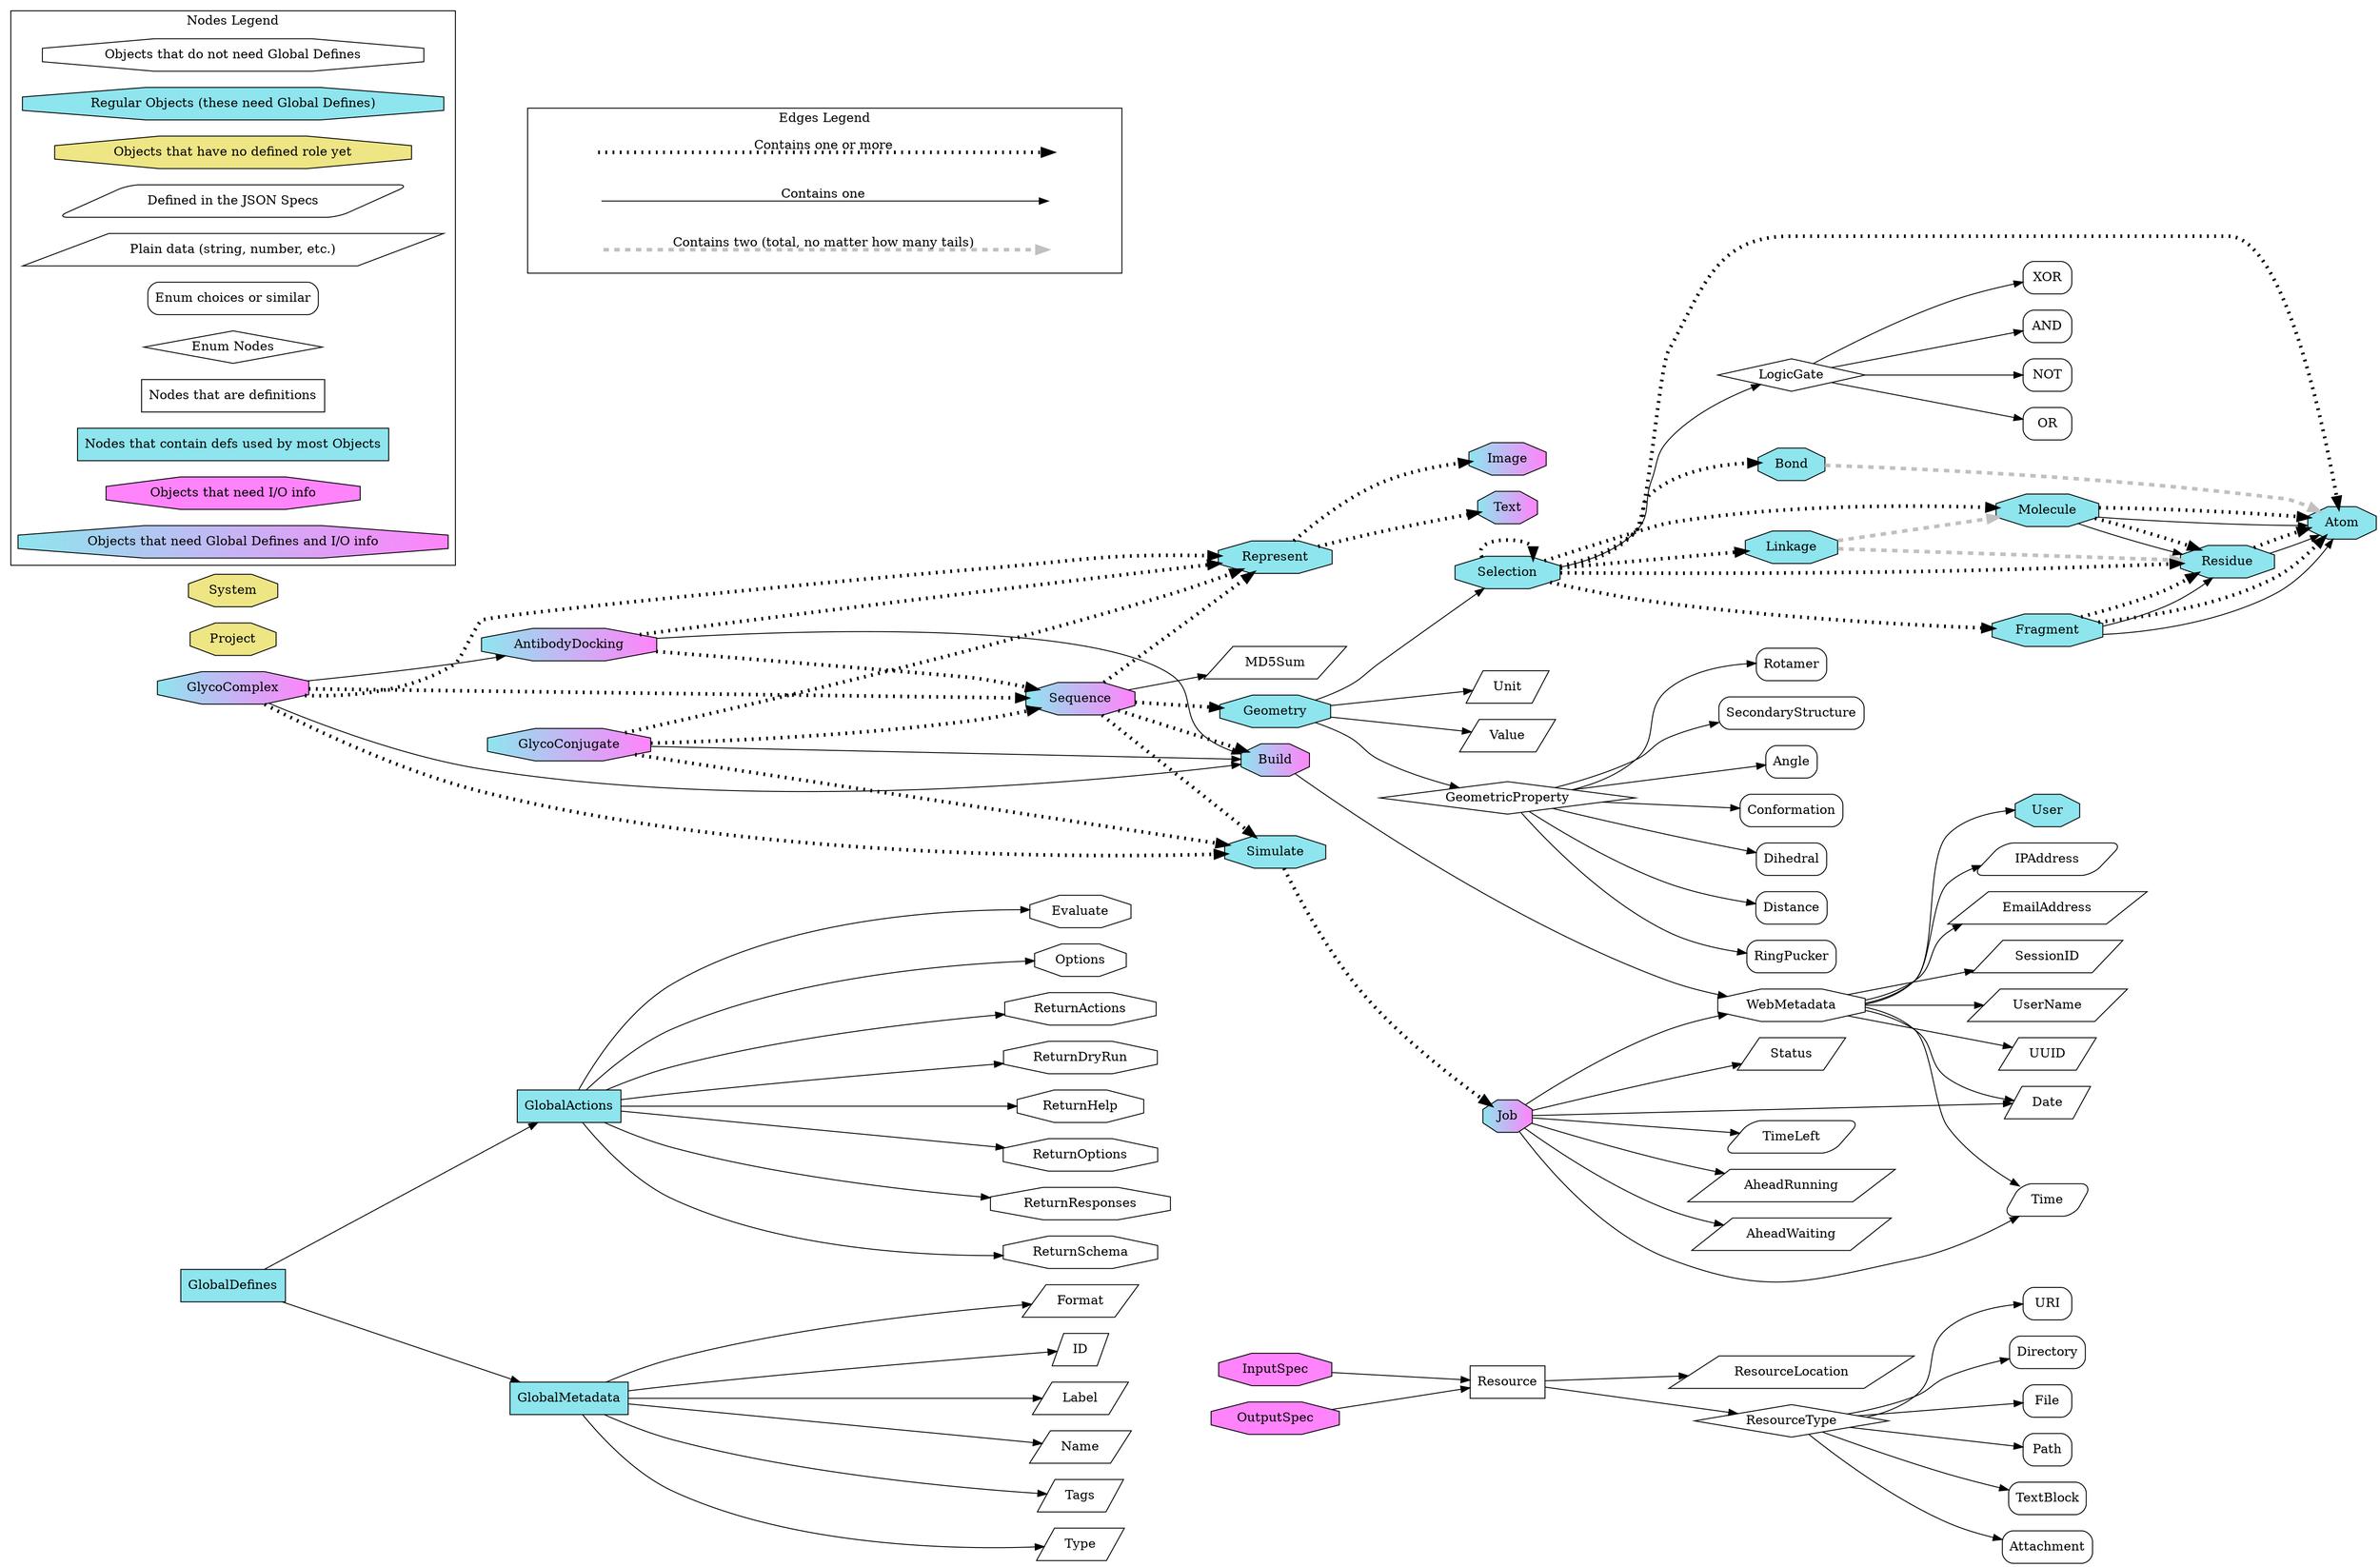 digraph bigpicture {
  compound=true;
  rankdir=LR;

  node [ shape=star ]; // To make unspecified nodes obvious in the graph 

  // Objects that do not need Global Defines 
  Evaluate [ shape=octagon ];
  Options [ shape=octagon ];
  ReturnActions [ shape=octagon ];
  ReturnDryRun [ shape=octagon ];
  ReturnHelp [ shape=octagon ];
  ReturnOptions [ shape=octagon ];
  ReturnResponses [ shape=octagon ];
  ReturnSchema [ shape=octagon ];
  WebMetadata [ shape=octagon ];
  // Regular Objects (these need Global Defines) 
  Atom [ shape=octagon style=filled fillcolor="cadetblue2" ];
  Bond [ shape=octagon style=filled fillcolor="cadetblue2" ];
  Fragment [ shape=octagon style=filled fillcolor="cadetblue2" ];
  Geometry [ shape=octagon style=filled fillcolor="cadetblue2" ];
  Linkage [ shape=octagon style=filled fillcolor="cadetblue2" ];
  Molecule [ shape=octagon style=filled fillcolor="cadetblue2" ];
  Represent [ shape=octagon style=filled fillcolor="cadetblue2" ];
  Residue [ shape=octagon style=filled fillcolor="cadetblue2" ];
  Selection [ shape=octagon style=filled fillcolor="cadetblue2" ];
  Simulate [ shape=octagon style=filled fillcolor="cadetblue2" ];
  User [ shape=octagon style=filled fillcolor="cadetblue2" ];
  // Objects that have no defined role yet 
  Project [ shape=octagon style=filled fillcolor="khaki2" ];
  System [ shape=octagon style=filled fillcolor="khaki2" ];
  // Defined in the JSON Specs 
  IPAddress [ shape=parallelogram style="rounded" ];
  Time [ shape=parallelogram style="rounded" ];
  TimeLeft [ shape=parallelogram style="rounded" ];
  URI [ shape=parallelogram style="rounded" ];
  // Plain data (string, number, etc.) 
  AheadRunning [ shape=parallelogram ];
  AheadWaiting [ shape=parallelogram ];
  Date [ shape=parallelogram ];
  Directory [ shape=parallelogram ];
  EmailAddress [ shape=parallelogram ];
  File [ shape=parallelogram ];
  Format [ shape=parallelogram ];
  ID [ shape=parallelogram ];
  Label [ shape=parallelogram ];
  MD5Sum [ shape=parallelogram ];
  Name [ shape=parallelogram ];
  Path [ shape=parallelogram ];
  ResourceLocation [ shape=parallelogram ];
  SessionID [ shape=parallelogram ];
  Status [ shape=parallelogram ];
  Tags [ shape=parallelogram ];
  TextBlock [ shape=parallelogram ];
  Type [ shape=parallelogram ];
  Unit [ shape=parallelogram ];
  UserName [ shape=parallelogram ];
  UUID [ shape=parallelogram ];
  Value [ shape=parallelogram ];
  // Enum choices or similar 
  AND [ shape=rect style="rounded" ];
  Angle [ shape=rect style="rounded" ];
  Attachment [ shape=rect style="rounded" ];
  Conformation [ shape=rect style="rounded" ];
  Dihedral [ shape=rect style="rounded" ];
  Directory [ shape=rect style="rounded" ];
  Distance [ shape=rect style="rounded" ];
  File [ shape=rect style="rounded" ];
  NOT [ shape=rect style="rounded" ];
  OR [ shape=rect style="rounded" ];
  Path [ shape=rect style="rounded" ];
  RingPucker [ shape=rect style="rounded" ];
  Rotamer [ shape=rect style="rounded" ];
  SecondaryStructure [ shape=rect style="rounded" ];
  TextBlock [ shape=rect style="rounded" ];
  URI [ shape=rect style="rounded" ];
  XOR [ shape=rect style="rounded" ];
  // Enum Nodes 
  LogicGate [ shape=diamond ];
  GeometricProperty [ shape=diamond ];
  ResourceType [ shape=diamond ];
  // Nodes that are definitions 
  Resource [ shape=rect ];
  // Nodes that contain defs used by most Objects 
  GlobalDefines [ shape=rect style=filled fillcolor="cadetblue2" ];
  GlobalActions [ shape=rect style=filled fillcolor="cadetblue2" ];
  GlobalMetadata [ shape=rect style=filled fillcolor="cadetblue2" ];
  // Objects that need I/O info 
  InputSpec [ shape=octagon style=filled fillcolor="orchid1" ];
  OutputSpec [ shape=octagon style=filled fillcolor="orchid1" ];
  // Objects that need Global Defines and I/O info 
  AntibodyDocking [ shape=octagon style=filled fillcolor="cadetblue2:orchid1" ];
  Build [ shape=octagon style=filled fillcolor="cadetblue2:orchid1" ];
  GlycoComplex [ shape=octagon style=filled fillcolor="cadetblue2:orchid1" ];
  GlycoConjugate [ shape=octagon style=filled fillcolor="cadetblue2:orchid1" ];
  Image [ shape=octagon style=filled fillcolor="cadetblue2:orchid1" ];
  Job [ shape=octagon style=filled fillcolor="cadetblue2:orchid1" ];
  Sequence [ shape=octagon style=filled fillcolor="cadetblue2:orchid1" ];
  Text [ shape=octagon style=filled fillcolor="cadetblue2:orchid1" ];
  Fragment->Atom [ penwidth=1 ];
  Fragment->Residue [ penwidth=1 ];
  Molecule->Atom [ penwidth=1 ];
  Molecule->Residue [ penwidth=1 ];
  ResourceType->Attachment [ penwidth=1 ];
  ResourceType->Directory [ penwidth=1 ];
  ResourceType->File [ penwidth=1 ];
  ResourceType->Path [ penwidth=1 ];
  ResourceType->TextBlock [ penwidth=1 ];
  ResourceType->URI [ penwidth=1 ];
  Job->AheadRunning [ penwidth=1 ];
  Job->AheadWaiting [ penwidth=1 ];
  Job->Date [ penwidth=1 ];
  Job->Status [ penwidth=1 ];
  Job->Time [ penwidth=1 ];
  Job->TimeLeft [ penwidth=1 ];
  Job->WebMetadata [ penwidth=1 ];
  OutputSpec->Resource [ penwidth=1 ];
  InputSpec->Resource [ penwidth=1 ];
  Residue->Atom [ penwidth=1 ];
  GeometricProperty->Angle [ penwidth=1 ];
  GeometricProperty->Conformation [ penwidth=1 ];
  GeometricProperty->Dihedral [ penwidth=1 ];
  GeometricProperty->Distance [ penwidth=1 ];
  GeometricProperty->Rotamer [ penwidth=1 ];
  GeometricProperty->RingPucker [ penwidth=1 ];
  GeometricProperty->SecondaryStructure [ penwidth=1 ];
  AntibodyDocking->Build [ penwidth=1 ];
  WebMetadata->EmailAddress [ penwidth=1 ];
  WebMetadata->Date [ penwidth=1 ];
  WebMetadata->IPAddress [ penwidth=1 ];
  WebMetadata->SessionID [ penwidth=1 ];
  WebMetadata->Time [ penwidth=1 ];
  WebMetadata->User [ penwidth=1 ];
  WebMetadata->UserName [ penwidth=1 ];
  WebMetadata->UUID [ penwidth=1 ];
  Sequence->MD5Sum [ penwidth=1 ];
  LogicGate->AND [ penwidth=1 ];
  LogicGate->OR [ penwidth=1 ];
  LogicGate->XOR [ penwidth=1 ];
  LogicGate->NOT [ penwidth=1 ];
  GlycoComplex->AntibodyDocking [ penwidth=1 ];
  GlycoComplex->Build [ penwidth=1 ];
  Build->WebMetadata [ penwidth=1 ];
  GlobalDefines->GlobalActions [ penwidth=1 ];
  GlobalDefines->GlobalMetadata [ penwidth=1 ];
  GlobalActions->Evaluate [ penwidth=1 ];
  GlobalActions->Options [ penwidth=1 ];
  GlobalActions->ReturnActions [ penwidth=1 ];
  GlobalActions->ReturnDryRun [ penwidth=1 ];
  GlobalActions->ReturnHelp [ penwidth=1 ];
  GlobalActions->ReturnOptions [ penwidth=1 ];
  GlobalActions->ReturnResponses [ penwidth=1 ];
  GlobalActions->ReturnSchema [ penwidth=1 ];
  Geometry->GeometricProperty [ penwidth=1 ];
  Geometry->Selection [ penwidth=1 ];
  Geometry->Unit [ penwidth=1 ];
  Geometry->Value [ penwidth=1 ];
  Selection->LogicGate [ penwidth=1 ];
  Resource->ResourceLocation [ penwidth=1 ];
  Resource->ResourceType [ penwidth=1 ];
  GlycoConjugate->Build [ penwidth=1 ];
  GlobalMetadata->Format [ penwidth=1 ];
  GlobalMetadata->ID [ penwidth=1 ];
  GlobalMetadata->Label [ penwidth=1 ];
  GlobalMetadata->Name [ penwidth=1 ];
  GlobalMetadata->Tags [ penwidth=1 ];
  GlobalMetadata->Type [ penwidth=1 ];
  Linkage->Molecule [ penwidth=4 color="gray" style="dashed" ];
  Linkage->Residue [ penwidth=4 color="gray" style="dashed" ];
  Bond->Atom [ penwidth=4 color="gray" style="dashed" ];
  Fragment->Atom [ penwidth=4 style="dotted" ];
  Fragment->Residue [ penwidth=4 style="dotted" ];
  Molecule->Atom [ penwidth=4 style="dotted" ];
  Molecule->Residue [ penwidth=4 style="dotted" ];
  Represent->Image [ penwidth=4 style="dotted" ];
  Represent->Text [ penwidth=4 style="dotted" ];
  Residue->Atom [ penwidth=4 style="dotted" ];
  AntibodyDocking->Represent [ penwidth=4 style="dotted" ];
  AntibodyDocking->Sequence [ penwidth=4 style="dotted" ];
  Sequence->Build [ penwidth=4 style="dotted" ];
  Sequence->Geometry [ penwidth=4 style="dotted" ];
  Sequence->Represent [ penwidth=4 style="dotted" ];
  Sequence->Simulate [ penwidth=4 style="dotted" ];
  GlycoComplex->Represent [ penwidth=4 style="dotted" ];
  GlycoComplex->Sequence [ penwidth=4 style="dotted" ];
  GlycoComplex->Simulate [ penwidth=4 style="dotted" ];
  Selection->Atom [ penwidth=4 style="dotted" ];
  Selection->Bond [ penwidth=4 style="dotted" ];
  Selection->Fragment [ penwidth=4 style="dotted" ];
  Selection->Linkage [ penwidth=4 style="dotted" ];
  Selection->Molecule [ penwidth=4 style="dotted" ];
  Selection->Residue [ penwidth=4 style="dotted" ];
  Selection->Selection [ penwidth=4 style="dotted" ];
  Simulate->Job [ penwidth=4 style="dotted" ];
  GlycoConjugate->Represent [ penwidth=4 style="dotted" ];
  GlycoConjugate->Sequence [ penwidth=4 style="dotted" ];
  GlycoConjugate->Simulate [ penwidth=4 style="dotted" ];


  Label->InputSpec [ style=invis ];
  Label->OutputSpec [ style=invis ];

  subgraph cluster_0 {
    label="Nodes Legend"; 
  NoGlobalsObjectNodes [ shape=octagon label="Objects that do not need Global Defines" ];
  RegularObjectNodes [ shape=octagon style=filled fillcolor="cadetblue2" label="Regular Objects (these need Global Defines)" ];
  UnassignedObjectNodes [ shape=octagon style=filled fillcolor="khaki2" label="Objects that have no defined role yet" ];
  JSONInternalNodes [ shape=parallelogram style="rounded" label="Defined in the JSON Specs" ];
  DataNodes [ shape=parallelogram label="Plain data (string, number, etc.)" ];
  StubNodes [ shape=rect style="rounded" label="Enum choices or similar" ];
  EnumNodes [ shape=diamond label="Enum Nodes" ];
  DefinitionNodes [ shape=rect label="Nodes that are definitions" ];
  GlobalDefinitionNodes [ shape=rect style=filled fillcolor="cadetblue2" label="Nodes that contain defs used by most Objects" ];
  InputOutputObjectNodes [ shape=octagon style=filled fillcolor="orchid1" label="Objects that need I/O info" ];
  IOAndGlobalObjectNodes [ shape=octagon style=filled fillcolor="cadetblue2:orchid1" label="Objects that need Global Defines and I/O info" ];
  } 

  subgraph cluster_1 {
    label="Edges Legend"; 
  Multi1 [ shape=none style=invis ] ; 
  Multi2 [ shape=none style=invis ] ; 
  Multi1->Multi2 [ penwidth=4 style="dotted" label="Contains one or more" ] ; 
  Single1 [ shape=none style=invis ] ; 
  Single2 [ shape=none style=invis ] ; 
  Single1->Single2 [ penwidth=1 label="Contains one" ] ; 
  Double1 [ shape=none style=invis ] ; 
  Double2 [ shape=none style=invis ] ; 
  Double1->Double2 [ penwidth=4 color="gray" style="dashed" label="Contains two (total, no matter how many tails)" ] ; 
  } 

  DataNodes->Double1 [ style=invis ];

}
